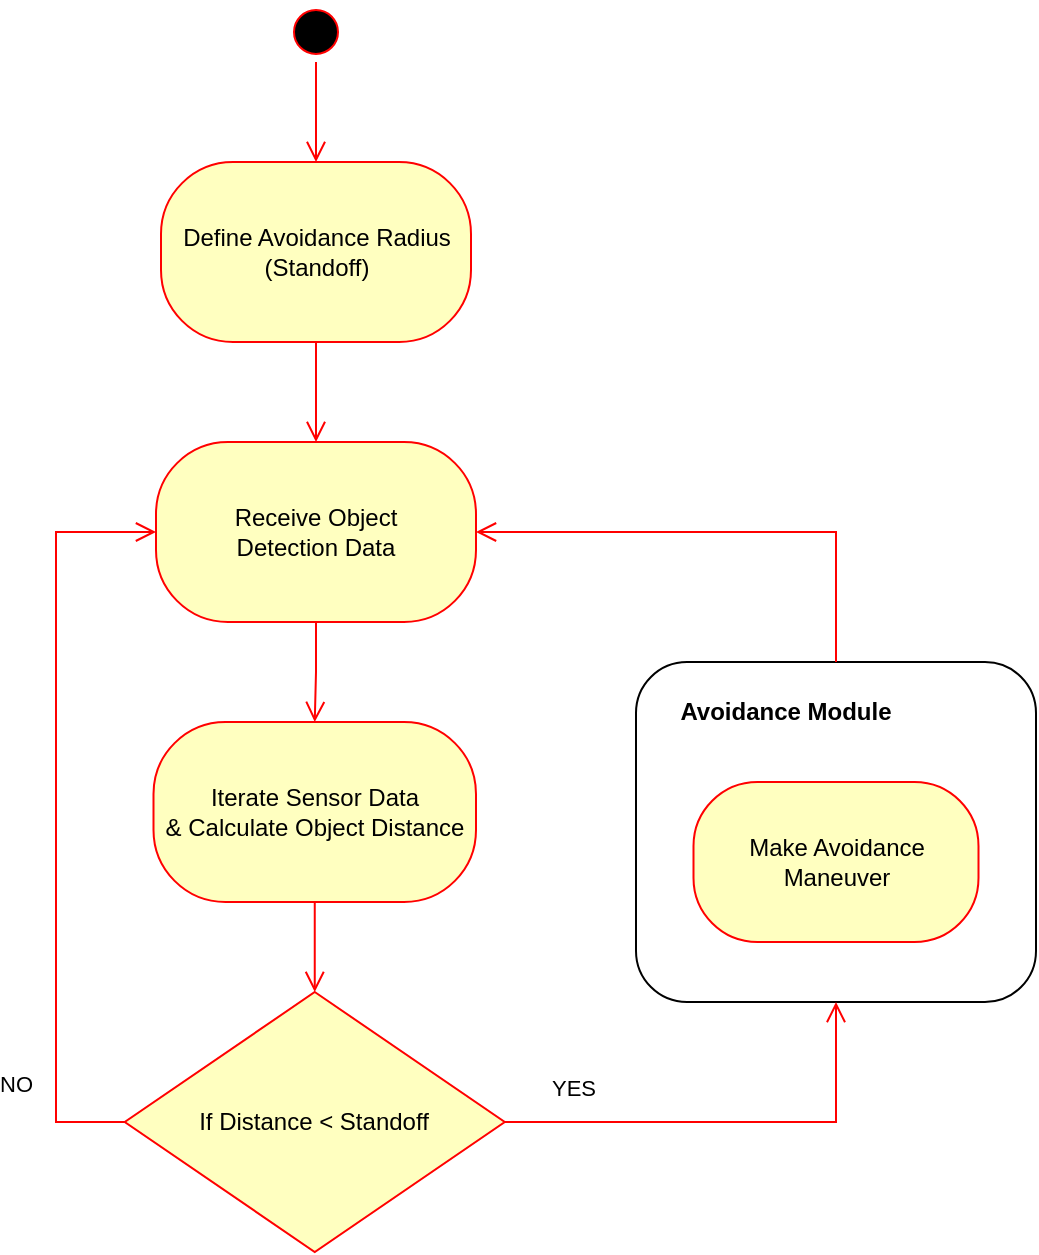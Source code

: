 <mxfile version="17.4.6" type="device"><diagram id="i3F4ti9gev00xGMFeUzN" name="Page-1"><mxGraphModel dx="464" dy="718" grid="1" gridSize="10" guides="1" tooltips="1" connect="1" arrows="1" fold="1" page="1" pageScale="1" pageWidth="850" pageHeight="1100" math="0" shadow="0"><root><mxCell id="0"/><mxCell id="1" parent="0"/><mxCell id="HaXaQ5E0BjMqJWI1M5KT-21" value="" style="rounded=1;whiteSpace=wrap;html=1;fillColor=none;" parent="1" vertex="1"><mxGeometry x="400" y="390" width="200" height="170" as="geometry"/></mxCell><mxCell id="HaXaQ5E0BjMqJWI1M5KT-2" value="" style="ellipse;html=1;shape=startState;fillColor=#000000;strokeColor=#ff0000;" parent="1" vertex="1"><mxGeometry x="225" y="60" width="30" height="30" as="geometry"/></mxCell><mxCell id="HaXaQ5E0BjMqJWI1M5KT-3" value="" style="edgeStyle=orthogonalEdgeStyle;html=1;verticalAlign=bottom;endArrow=open;endSize=8;strokeColor=#ff0000;rounded=0;entryX=0.5;entryY=0;entryDx=0;entryDy=0;" parent="1" source="HaXaQ5E0BjMqJWI1M5KT-2" target="HaXaQ5E0BjMqJWI1M5KT-4" edge="1"><mxGeometry relative="1" as="geometry"><mxPoint x="257.5" y="150" as="targetPoint"/></mxGeometry></mxCell><mxCell id="HaXaQ5E0BjMqJWI1M5KT-4" value="Define Avoidance Radius (Standoff)" style="rounded=1;whiteSpace=wrap;html=1;arcSize=40;fontColor=#000000;fillColor=#ffffc0;strokeColor=#ff0000;" parent="1" vertex="1"><mxGeometry x="162.5" y="140" width="155" height="90" as="geometry"/></mxCell><mxCell id="HaXaQ5E0BjMqJWI1M5KT-5" value="" style="edgeStyle=orthogonalEdgeStyle;html=1;verticalAlign=bottom;endArrow=open;endSize=8;strokeColor=#ff0000;rounded=0;entryX=0.5;entryY=0;entryDx=0;entryDy=0;" parent="1" source="HaXaQ5E0BjMqJWI1M5KT-4" target="HaXaQ5E0BjMqJWI1M5KT-7" edge="1"><mxGeometry relative="1" as="geometry"><mxPoint x="240.5" y="310" as="targetPoint"/></mxGeometry></mxCell><mxCell id="HaXaQ5E0BjMqJWI1M5KT-7" value="&lt;div&gt;Receive Object&lt;/div&gt;&lt;div&gt;Detection Data&lt;br&gt;&lt;/div&gt;" style="rounded=1;whiteSpace=wrap;html=1;arcSize=40;fontColor=#000000;fillColor=#ffffc0;strokeColor=#ff0000;" parent="1" vertex="1"><mxGeometry x="160" y="280" width="160" height="90" as="geometry"/></mxCell><mxCell id="HaXaQ5E0BjMqJWI1M5KT-8" value="" style="edgeStyle=orthogonalEdgeStyle;html=1;verticalAlign=bottom;endArrow=open;endSize=8;strokeColor=#ff0000;rounded=0;entryX=0.5;entryY=0;entryDx=0;entryDy=0;exitX=0.5;exitY=1;exitDx=0;exitDy=0;" parent="1" source="HaXaQ5E0BjMqJWI1M5KT-7" target="o0otAUtmBPDvKMU5R3I5-1" edge="1"><mxGeometry relative="1" as="geometry"><mxPoint x="270" y="400" as="targetPoint"/><mxPoint x="190" y="390" as="sourcePoint"/></mxGeometry></mxCell><mxCell id="HaXaQ5E0BjMqJWI1M5KT-12" value="If Distance &amp;lt; Standoff" style="rhombus;whiteSpace=wrap;html=1;fillColor=#ffffc0;strokeColor=#ff0000;" parent="1" vertex="1"><mxGeometry x="144.38" y="555" width="190" height="130" as="geometry"/></mxCell><mxCell id="HaXaQ5E0BjMqJWI1M5KT-13" value="NO" style="edgeStyle=orthogonalEdgeStyle;html=1;align=left;verticalAlign=bottom;endArrow=open;endSize=8;strokeColor=#ff0000;rounded=0;exitX=0;exitY=0.5;exitDx=0;exitDy=0;entryX=0;entryY=0.5;entryDx=0;entryDy=0;" parent="1" source="HaXaQ5E0BjMqJWI1M5KT-12" target="HaXaQ5E0BjMqJWI1M5KT-7" edge="1"><mxGeometry x="-0.766" y="30" relative="1" as="geometry"><mxPoint x="60" y="480" as="targetPoint"/><Array as="points"><mxPoint x="110" y="620"/><mxPoint x="110" y="325"/></Array><mxPoint as="offset"/></mxGeometry></mxCell><mxCell id="HaXaQ5E0BjMqJWI1M5KT-14" value="YES" style="edgeStyle=orthogonalEdgeStyle;html=1;align=left;verticalAlign=top;endArrow=open;endSize=8;strokeColor=#ff0000;rounded=0;exitX=1;exitY=0.5;exitDx=0;exitDy=0;entryX=0.5;entryY=1;entryDx=0;entryDy=0;" parent="1" source="HaXaQ5E0BjMqJWI1M5KT-12" target="HaXaQ5E0BjMqJWI1M5KT-21" edge="1"><mxGeometry x="-0.805" y="30" relative="1" as="geometry"><mxPoint x="440" y="475" as="targetPoint"/><mxPoint as="offset"/></mxGeometry></mxCell><mxCell id="HaXaQ5E0BjMqJWI1M5KT-16" value="Make Avoidance Maneuver" style="rounded=1;whiteSpace=wrap;html=1;arcSize=40;fontColor=#000000;fillColor=#ffffc0;strokeColor=#ff0000;" parent="1" vertex="1"><mxGeometry x="428.75" y="450" width="142.5" height="80" as="geometry"/></mxCell><mxCell id="HaXaQ5E0BjMqJWI1M5KT-22" value="" style="edgeStyle=orthogonalEdgeStyle;html=1;verticalAlign=bottom;endArrow=open;endSize=8;strokeColor=#ff0000;rounded=0;exitX=0.5;exitY=0;exitDx=0;exitDy=0;entryX=1;entryY=0.5;entryDx=0;entryDy=0;" parent="1" source="HaXaQ5E0BjMqJWI1M5KT-21" target="HaXaQ5E0BjMqJWI1M5KT-7" edge="1"><mxGeometry relative="1" as="geometry"><mxPoint x="580" y="340" as="targetPoint"/><mxPoint x="270" y="450" as="sourcePoint"/></mxGeometry></mxCell><mxCell id="o0otAUtmBPDvKMU5R3I5-1" value="&lt;div&gt;Iterate Sensor Data&lt;/div&gt;&lt;div&gt;&amp;amp; Calculate Object Distance&lt;br&gt;&lt;/div&gt;" style="rounded=1;whiteSpace=wrap;html=1;arcSize=40;fontColor=#000000;fillColor=#ffffc0;strokeColor=#ff0000;" parent="1" vertex="1"><mxGeometry x="158.75" y="420" width="161.25" height="90" as="geometry"/></mxCell><mxCell id="o0otAUtmBPDvKMU5R3I5-2" value="" style="edgeStyle=orthogonalEdgeStyle;html=1;verticalAlign=bottom;endArrow=open;endSize=8;strokeColor=#ff0000;rounded=0;exitX=0.5;exitY=1;exitDx=0;exitDy=0;entryX=0.5;entryY=0;entryDx=0;entryDy=0;" parent="1" source="o0otAUtmBPDvKMU5R3I5-1" target="HaXaQ5E0BjMqJWI1M5KT-12" edge="1"><mxGeometry relative="1" as="geometry"><mxPoint x="239" y="560" as="targetPoint"/><mxPoint x="250" y="240" as="sourcePoint"/></mxGeometry></mxCell><mxCell id="o0otAUtmBPDvKMU5R3I5-6" value="&lt;b&gt;Avoidance Module&lt;/b&gt;" style="text;html=1;strokeColor=none;fillColor=none;align=center;verticalAlign=middle;whiteSpace=wrap;rounded=0;" parent="1" vertex="1"><mxGeometry x="412.5" y="400" width="124" height="30" as="geometry"/></mxCell></root></mxGraphModel></diagram></mxfile>
